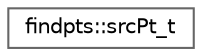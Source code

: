 digraph "Graphical Class Hierarchy"
{
 // LATEX_PDF_SIZE
  bgcolor="transparent";
  edge [fontname=Helvetica,fontsize=10,labelfontname=Helvetica,labelfontsize=10];
  node [fontname=Helvetica,fontsize=10,shape=box,height=0.2,width=0.4];
  rankdir="LR";
  Node0 [id="Node000000",label="findpts::srcPt_t",height=0.2,width=0.4,color="grey40", fillcolor="white", style="filled",URL="$structfindpts_1_1srcPt__t.html",tooltip=" "];
}
